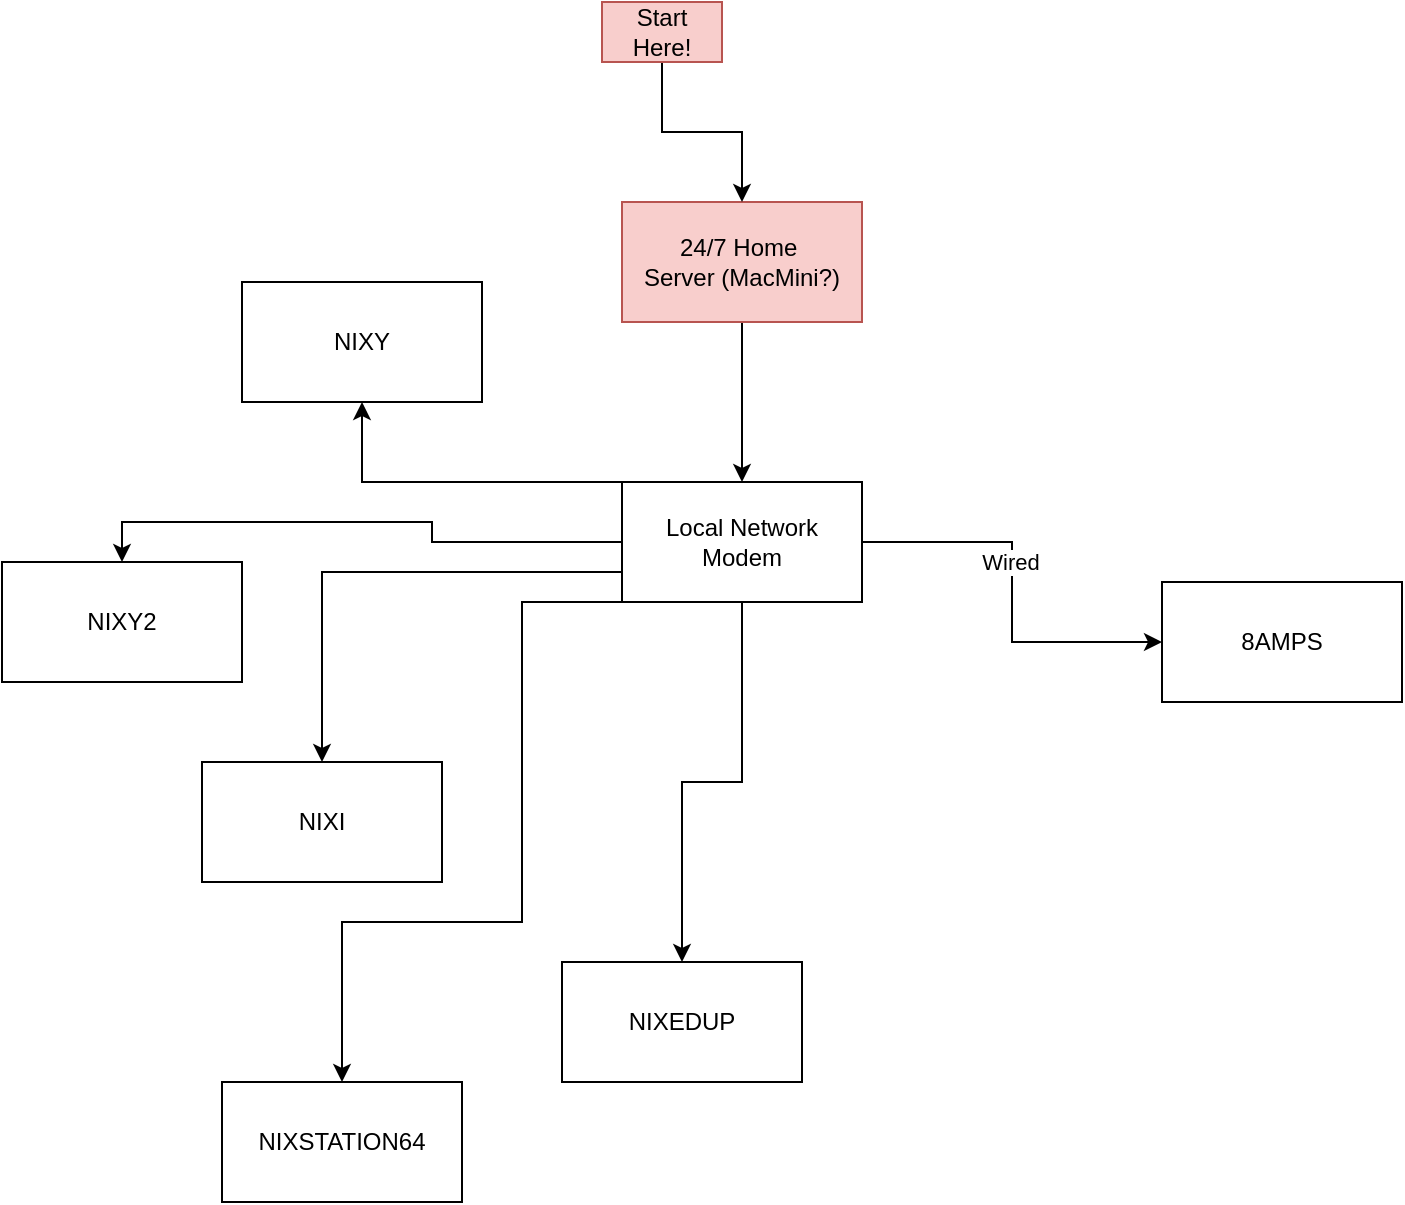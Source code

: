 <mxfile version="28.2.3">
  <diagram name="Page-1" id="A2PJj4b6LsWDSMQUGuEN">
    <mxGraphModel dx="1620" dy="530" grid="1" gridSize="10" guides="1" tooltips="1" connect="1" arrows="1" fold="1" page="1" pageScale="1" pageWidth="850" pageHeight="1100" math="0" shadow="0">
      <root>
        <mxCell id="0" />
        <mxCell id="1" parent="0" />
        <mxCell id="MtlewYbVIbxLeJqWz2Zs-9" style="edgeStyle=orthogonalEdgeStyle;rounded=0;orthogonalLoop=1;jettySize=auto;html=1;" edge="1" parent="1" source="MtlewYbVIbxLeJqWz2Zs-1" target="MtlewYbVIbxLeJqWz2Zs-8">
          <mxGeometry relative="1" as="geometry" />
        </mxCell>
        <mxCell id="MtlewYbVIbxLeJqWz2Zs-1" value="24/7 Home&amp;nbsp;&lt;div&gt;Server (MacMini?)&lt;/div&gt;" style="rounded=0;whiteSpace=wrap;html=1;fillColor=#f8cecc;strokeColor=#b85450;" vertex="1" parent="1">
          <mxGeometry x="230" y="130" width="120" height="60" as="geometry" />
        </mxCell>
        <mxCell id="MtlewYbVIbxLeJqWz2Zs-11" value="" style="edgeStyle=orthogonalEdgeStyle;rounded=0;orthogonalLoop=1;jettySize=auto;html=1;" edge="1" parent="1" source="MtlewYbVIbxLeJqWz2Zs-8" target="MtlewYbVIbxLeJqWz2Zs-10">
          <mxGeometry relative="1" as="geometry" />
        </mxCell>
        <mxCell id="MtlewYbVIbxLeJqWz2Zs-23" value="Wired" style="edgeLabel;html=1;align=center;verticalAlign=middle;resizable=0;points=[];" vertex="1" connectable="0" parent="MtlewYbVIbxLeJqWz2Zs-11">
          <mxGeometry x="-0.15" y="-1" relative="1" as="geometry">
            <mxPoint as="offset" />
          </mxGeometry>
        </mxCell>
        <mxCell id="MtlewYbVIbxLeJqWz2Zs-13" value="" style="edgeStyle=orthogonalEdgeStyle;rounded=0;orthogonalLoop=1;jettySize=auto;html=1;" edge="1" parent="1" source="MtlewYbVIbxLeJqWz2Zs-8" target="MtlewYbVIbxLeJqWz2Zs-12">
          <mxGeometry relative="1" as="geometry">
            <Array as="points">
              <mxPoint x="100" y="270" />
            </Array>
          </mxGeometry>
        </mxCell>
        <mxCell id="MtlewYbVIbxLeJqWz2Zs-14" style="edgeStyle=orthogonalEdgeStyle;rounded=0;orthogonalLoop=1;jettySize=auto;html=1;entryX=0.5;entryY=0;entryDx=0;entryDy=0;" edge="1" parent="1" source="MtlewYbVIbxLeJqWz2Zs-8" target="MtlewYbVIbxLeJqWz2Zs-16">
          <mxGeometry relative="1" as="geometry">
            <mxPoint x="340" y="360" as="targetPoint" />
          </mxGeometry>
        </mxCell>
        <mxCell id="MtlewYbVIbxLeJqWz2Zs-18" style="edgeStyle=orthogonalEdgeStyle;rounded=0;orthogonalLoop=1;jettySize=auto;html=1;exitX=0;exitY=0.75;exitDx=0;exitDy=0;entryX=0.5;entryY=0;entryDx=0;entryDy=0;" edge="1" parent="1" source="MtlewYbVIbxLeJqWz2Zs-8" target="MtlewYbVIbxLeJqWz2Zs-17">
          <mxGeometry relative="1" as="geometry" />
        </mxCell>
        <mxCell id="MtlewYbVIbxLeJqWz2Zs-20" style="edgeStyle=orthogonalEdgeStyle;rounded=0;orthogonalLoop=1;jettySize=auto;html=1;exitX=0;exitY=1;exitDx=0;exitDy=0;" edge="1" parent="1" source="MtlewYbVIbxLeJqWz2Zs-8" target="MtlewYbVIbxLeJqWz2Zs-19">
          <mxGeometry relative="1" as="geometry">
            <Array as="points">
              <mxPoint x="180" y="330" />
              <mxPoint x="180" y="490" />
              <mxPoint x="90" y="490" />
            </Array>
          </mxGeometry>
        </mxCell>
        <mxCell id="MtlewYbVIbxLeJqWz2Zs-22" style="edgeStyle=orthogonalEdgeStyle;rounded=0;orthogonalLoop=1;jettySize=auto;html=1;" edge="1" parent="1" source="MtlewYbVIbxLeJqWz2Zs-8" target="MtlewYbVIbxLeJqWz2Zs-21">
          <mxGeometry relative="1" as="geometry" />
        </mxCell>
        <mxCell id="MtlewYbVIbxLeJqWz2Zs-8" value="Local Network Modem" style="rounded=0;whiteSpace=wrap;html=1;" vertex="1" parent="1">
          <mxGeometry x="230" y="270" width="120" height="60" as="geometry" />
        </mxCell>
        <mxCell id="MtlewYbVIbxLeJqWz2Zs-10" value="8AMPS" style="rounded=0;whiteSpace=wrap;html=1;" vertex="1" parent="1">
          <mxGeometry x="500" y="320" width="120" height="60" as="geometry" />
        </mxCell>
        <mxCell id="MtlewYbVIbxLeJqWz2Zs-12" value="NIXY" style="rounded=0;whiteSpace=wrap;html=1;" vertex="1" parent="1">
          <mxGeometry x="40" y="170" width="120" height="60" as="geometry" />
        </mxCell>
        <mxCell id="MtlewYbVIbxLeJqWz2Zs-16" value="NIXY2" style="rounded=0;whiteSpace=wrap;html=1;" vertex="1" parent="1">
          <mxGeometry x="-80" y="310" width="120" height="60" as="geometry" />
        </mxCell>
        <mxCell id="MtlewYbVIbxLeJqWz2Zs-17" value="NIXI" style="rounded=0;whiteSpace=wrap;html=1;" vertex="1" parent="1">
          <mxGeometry x="20" y="410" width="120" height="60" as="geometry" />
        </mxCell>
        <mxCell id="MtlewYbVIbxLeJqWz2Zs-19" value="NIXSTATION64" style="rounded=0;whiteSpace=wrap;html=1;" vertex="1" parent="1">
          <mxGeometry x="30" y="570" width="120" height="60" as="geometry" />
        </mxCell>
        <mxCell id="MtlewYbVIbxLeJqWz2Zs-21" value="NIXEDUP" style="rounded=0;whiteSpace=wrap;html=1;" vertex="1" parent="1">
          <mxGeometry x="200" y="510" width="120" height="60" as="geometry" />
        </mxCell>
        <mxCell id="MtlewYbVIbxLeJqWz2Zs-25" style="edgeStyle=orthogonalEdgeStyle;rounded=0;orthogonalLoop=1;jettySize=auto;html=1;" edge="1" parent="1" source="MtlewYbVIbxLeJqWz2Zs-24" target="MtlewYbVIbxLeJqWz2Zs-1">
          <mxGeometry relative="1" as="geometry" />
        </mxCell>
        <mxCell id="MtlewYbVIbxLeJqWz2Zs-24" value="Start Here!" style="text;html=1;align=center;verticalAlign=middle;whiteSpace=wrap;rounded=0;fillColor=#f8cecc;strokeColor=#b85450;" vertex="1" parent="1">
          <mxGeometry x="220" y="30" width="60" height="30" as="geometry" />
        </mxCell>
      </root>
    </mxGraphModel>
  </diagram>
</mxfile>
